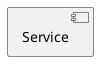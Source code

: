 @startuml
	[Service] as group___service [[../computational/components/group___service.html]]
@enduml
